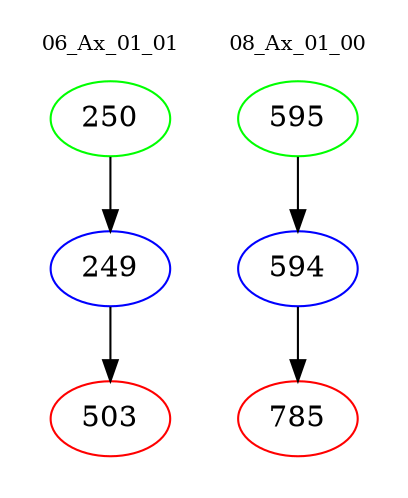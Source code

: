 digraph{
subgraph cluster_0 {
color = white
label = "06_Ax_01_01";
fontsize=10;
T0_250 [label="250", color="green"]
T0_250 -> T0_249 [color="black"]
T0_249 [label="249", color="blue"]
T0_249 -> T0_503 [color="black"]
T0_503 [label="503", color="red"]
}
subgraph cluster_1 {
color = white
label = "08_Ax_01_00";
fontsize=10;
T1_595 [label="595", color="green"]
T1_595 -> T1_594 [color="black"]
T1_594 [label="594", color="blue"]
T1_594 -> T1_785 [color="black"]
T1_785 [label="785", color="red"]
}
}
